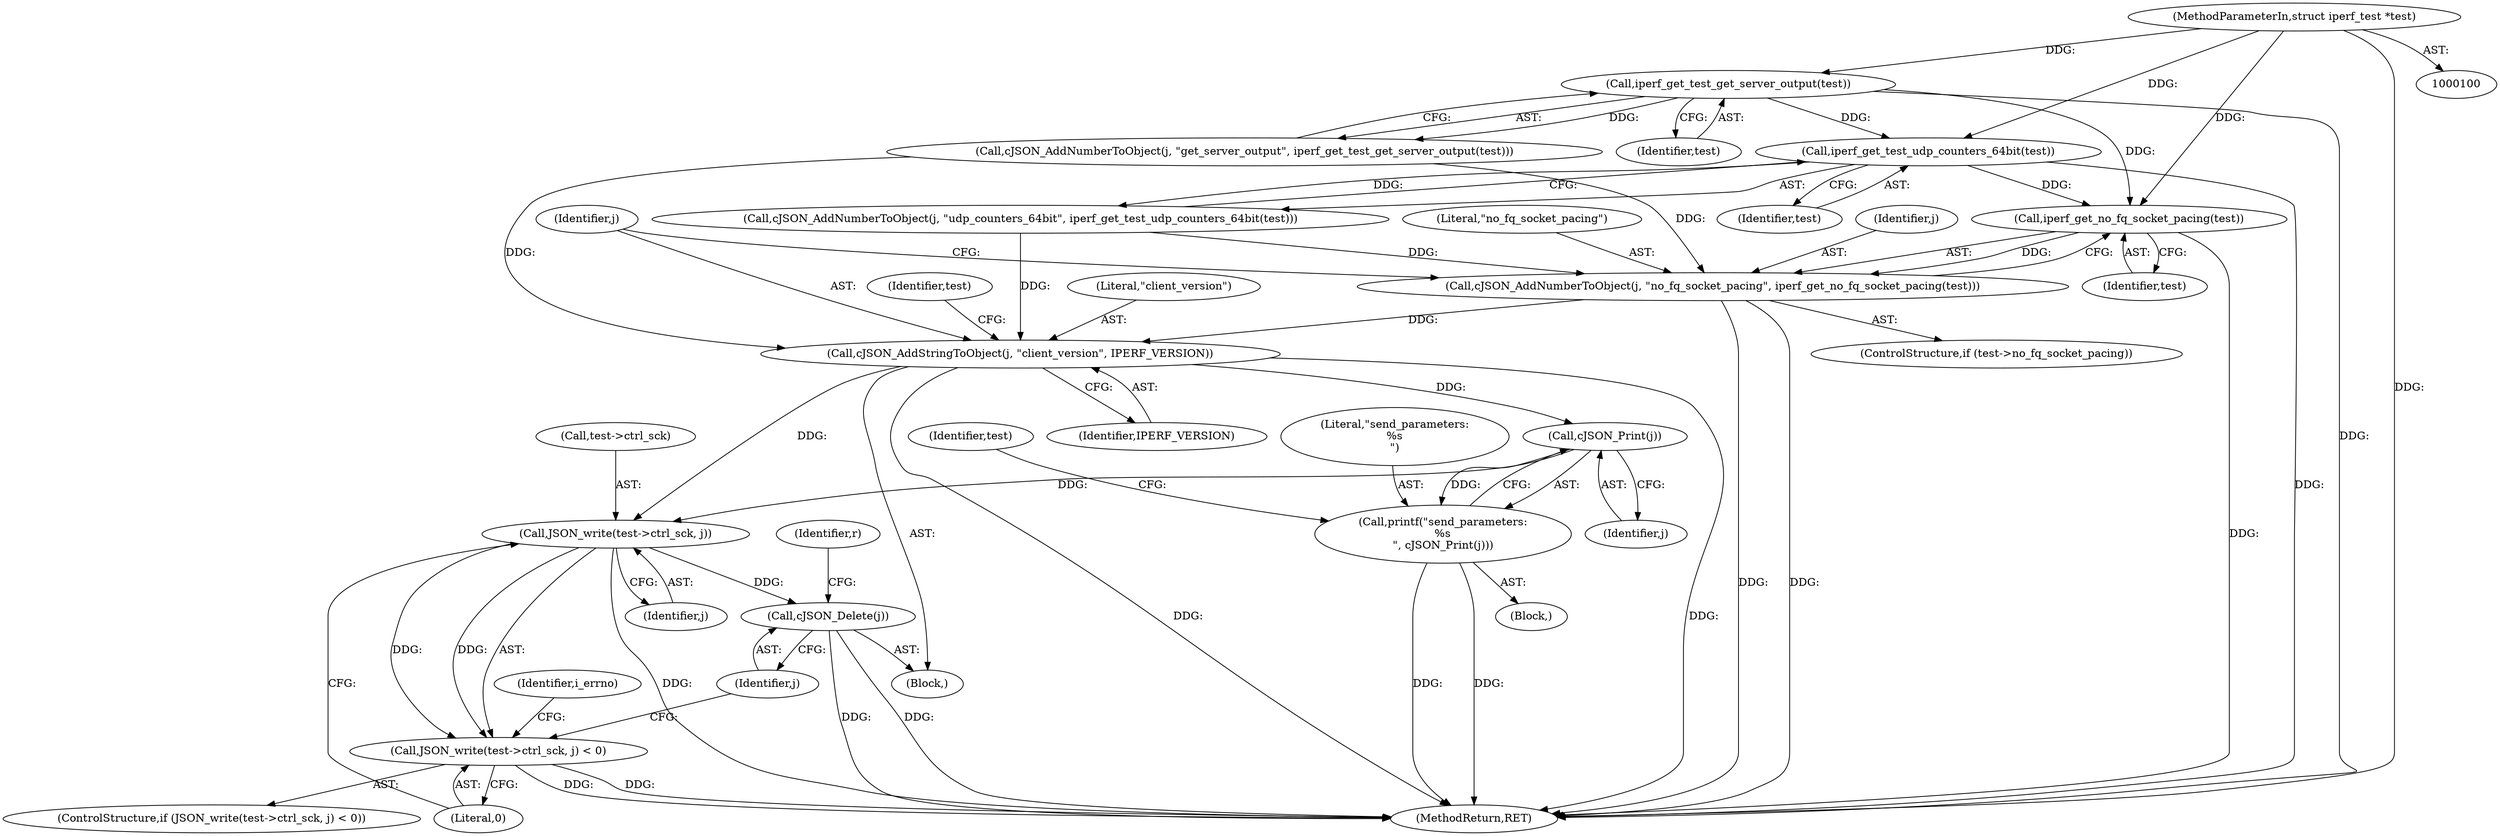 digraph "0_iperf_91f2fa59e8ed80dfbf400add0164ee0e508e412a_50@API" {
"1000369" [label="(Call,iperf_get_no_fq_socket_pacing(test))"];
"1000360" [label="(Call,iperf_get_test_udp_counters_64bit(test))"];
"1000351" [label="(Call,iperf_get_test_get_server_output(test))"];
"1000101" [label="(MethodParameterIn,struct iperf_test *test)"];
"1000366" [label="(Call,cJSON_AddNumberToObject(j, \"no_fq_socket_pacing\", iperf_get_no_fq_socket_pacing(test)))"];
"1000371" [label="(Call,cJSON_AddStringToObject(j, \"client_version\", IPERF_VERSION))"];
"1000382" [label="(Call,cJSON_Print(j))"];
"1000380" [label="(Call,printf(\"send_parameters:\n%s\n\", cJSON_Print(j)))"];
"1000386" [label="(Call,JSON_write(test->ctrl_sck, j))"];
"1000385" [label="(Call,JSON_write(test->ctrl_sck, j) < 0)"];
"1000400" [label="(Call,cJSON_Delete(j))"];
"1000394" [label="(Identifier,i_errno)"];
"1000377" [label="(Identifier,test)"];
"1000382" [label="(Call,cJSON_Print(j))"];
"1000369" [label="(Call,iperf_get_no_fq_socket_pacing(test))"];
"1000387" [label="(Call,test->ctrl_sck)"];
"1000400" [label="(Call,cJSON_Delete(j))"];
"1000401" [label="(Identifier,j)"];
"1000384" [label="(ControlStructure,if (JSON_write(test->ctrl_sck, j) < 0))"];
"1000373" [label="(Literal,\"client_version\")"];
"1000388" [label="(Identifier,test)"];
"1000361" [label="(Identifier,test)"];
"1000372" [label="(Identifier,j)"];
"1000381" [label="(Literal,\"send_parameters:\n%s\n\")"];
"1000404" [label="(MethodReturn,RET)"];
"1000379" [label="(Block,)"];
"1000370" [label="(Identifier,test)"];
"1000383" [label="(Identifier,j)"];
"1000348" [label="(Call,cJSON_AddNumberToObject(j, \"get_server_output\", iperf_get_test_get_server_output(test)))"];
"1000386" [label="(Call,JSON_write(test->ctrl_sck, j))"];
"1000380" [label="(Call,printf(\"send_parameters:\n%s\n\", cJSON_Print(j)))"];
"1000362" [label="(ControlStructure,if (test->no_fq_socket_pacing))"];
"1000390" [label="(Identifier,j)"];
"1000351" [label="(Call,iperf_get_test_get_server_output(test))"];
"1000403" [label="(Identifier,r)"];
"1000371" [label="(Call,cJSON_AddStringToObject(j, \"client_version\", IPERF_VERSION))"];
"1000357" [label="(Call,cJSON_AddNumberToObject(j, \"udp_counters_64bit\", iperf_get_test_udp_counters_64bit(test)))"];
"1000366" [label="(Call,cJSON_AddNumberToObject(j, \"no_fq_socket_pacing\", iperf_get_no_fq_socket_pacing(test)))"];
"1000385" [label="(Call,JSON_write(test->ctrl_sck, j) < 0)"];
"1000352" [label="(Identifier,test)"];
"1000124" [label="(Block,)"];
"1000368" [label="(Literal,\"no_fq_socket_pacing\")"];
"1000367" [label="(Identifier,j)"];
"1000101" [label="(MethodParameterIn,struct iperf_test *test)"];
"1000391" [label="(Literal,0)"];
"1000374" [label="(Identifier,IPERF_VERSION)"];
"1000360" [label="(Call,iperf_get_test_udp_counters_64bit(test))"];
"1000369" -> "1000366"  [label="AST: "];
"1000369" -> "1000370"  [label="CFG: "];
"1000370" -> "1000369"  [label="AST: "];
"1000366" -> "1000369"  [label="CFG: "];
"1000369" -> "1000404"  [label="DDG: "];
"1000369" -> "1000366"  [label="DDG: "];
"1000360" -> "1000369"  [label="DDG: "];
"1000351" -> "1000369"  [label="DDG: "];
"1000101" -> "1000369"  [label="DDG: "];
"1000360" -> "1000357"  [label="AST: "];
"1000360" -> "1000361"  [label="CFG: "];
"1000361" -> "1000360"  [label="AST: "];
"1000357" -> "1000360"  [label="CFG: "];
"1000360" -> "1000404"  [label="DDG: "];
"1000360" -> "1000357"  [label="DDG: "];
"1000351" -> "1000360"  [label="DDG: "];
"1000101" -> "1000360"  [label="DDG: "];
"1000351" -> "1000348"  [label="AST: "];
"1000351" -> "1000352"  [label="CFG: "];
"1000352" -> "1000351"  [label="AST: "];
"1000348" -> "1000351"  [label="CFG: "];
"1000351" -> "1000404"  [label="DDG: "];
"1000351" -> "1000348"  [label="DDG: "];
"1000101" -> "1000351"  [label="DDG: "];
"1000101" -> "1000100"  [label="AST: "];
"1000101" -> "1000404"  [label="DDG: "];
"1000366" -> "1000362"  [label="AST: "];
"1000367" -> "1000366"  [label="AST: "];
"1000368" -> "1000366"  [label="AST: "];
"1000372" -> "1000366"  [label="CFG: "];
"1000366" -> "1000404"  [label="DDG: "];
"1000366" -> "1000404"  [label="DDG: "];
"1000348" -> "1000366"  [label="DDG: "];
"1000357" -> "1000366"  [label="DDG: "];
"1000366" -> "1000371"  [label="DDG: "];
"1000371" -> "1000124"  [label="AST: "];
"1000371" -> "1000374"  [label="CFG: "];
"1000372" -> "1000371"  [label="AST: "];
"1000373" -> "1000371"  [label="AST: "];
"1000374" -> "1000371"  [label="AST: "];
"1000377" -> "1000371"  [label="CFG: "];
"1000371" -> "1000404"  [label="DDG: "];
"1000371" -> "1000404"  [label="DDG: "];
"1000348" -> "1000371"  [label="DDG: "];
"1000357" -> "1000371"  [label="DDG: "];
"1000371" -> "1000382"  [label="DDG: "];
"1000371" -> "1000386"  [label="DDG: "];
"1000382" -> "1000380"  [label="AST: "];
"1000382" -> "1000383"  [label="CFG: "];
"1000383" -> "1000382"  [label="AST: "];
"1000380" -> "1000382"  [label="CFG: "];
"1000382" -> "1000380"  [label="DDG: "];
"1000382" -> "1000386"  [label="DDG: "];
"1000380" -> "1000379"  [label="AST: "];
"1000381" -> "1000380"  [label="AST: "];
"1000388" -> "1000380"  [label="CFG: "];
"1000380" -> "1000404"  [label="DDG: "];
"1000380" -> "1000404"  [label="DDG: "];
"1000386" -> "1000385"  [label="AST: "];
"1000386" -> "1000390"  [label="CFG: "];
"1000387" -> "1000386"  [label="AST: "];
"1000390" -> "1000386"  [label="AST: "];
"1000391" -> "1000386"  [label="CFG: "];
"1000386" -> "1000404"  [label="DDG: "];
"1000386" -> "1000385"  [label="DDG: "];
"1000386" -> "1000385"  [label="DDG: "];
"1000386" -> "1000400"  [label="DDG: "];
"1000385" -> "1000384"  [label="AST: "];
"1000385" -> "1000391"  [label="CFG: "];
"1000391" -> "1000385"  [label="AST: "];
"1000394" -> "1000385"  [label="CFG: "];
"1000401" -> "1000385"  [label="CFG: "];
"1000385" -> "1000404"  [label="DDG: "];
"1000385" -> "1000404"  [label="DDG: "];
"1000400" -> "1000124"  [label="AST: "];
"1000400" -> "1000401"  [label="CFG: "];
"1000401" -> "1000400"  [label="AST: "];
"1000403" -> "1000400"  [label="CFG: "];
"1000400" -> "1000404"  [label="DDG: "];
"1000400" -> "1000404"  [label="DDG: "];
}

